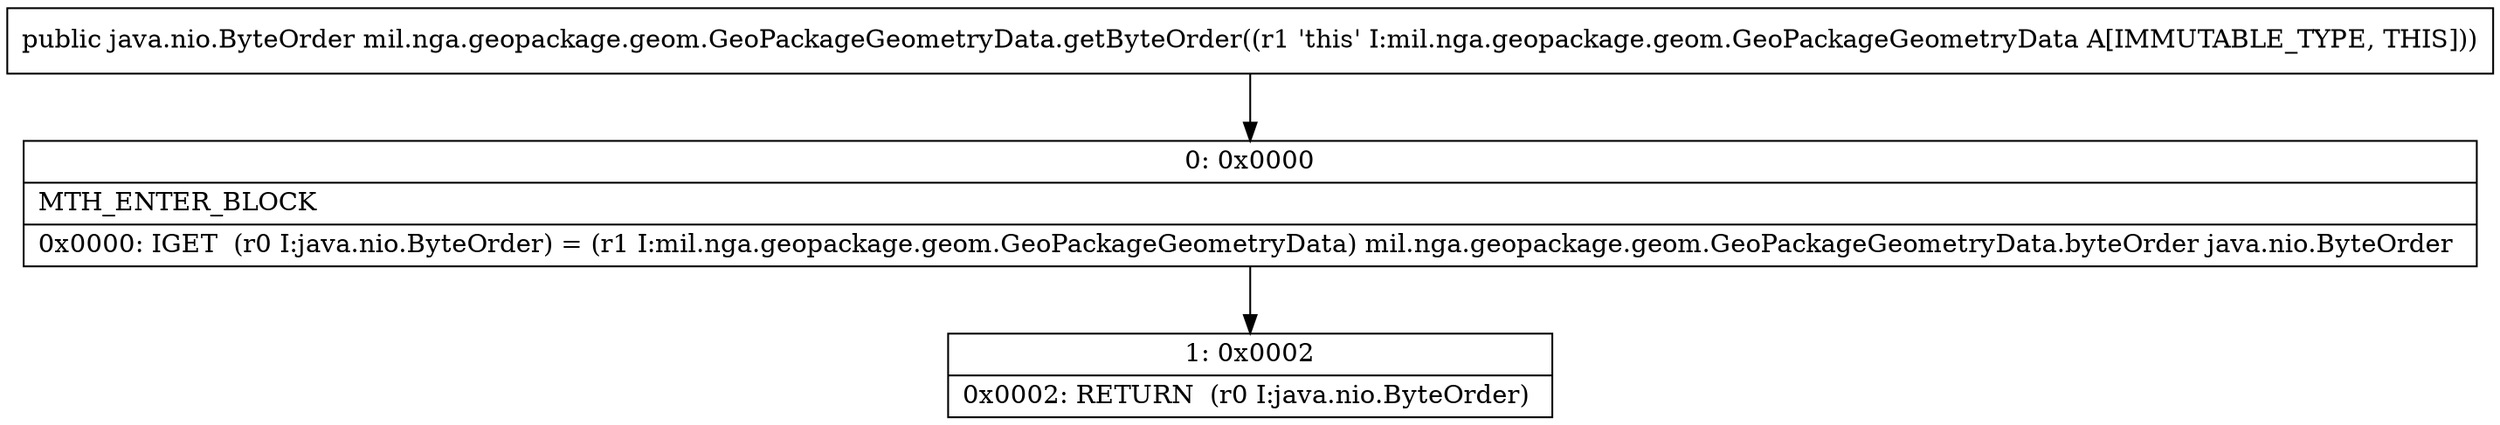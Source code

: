 digraph "CFG formil.nga.geopackage.geom.GeoPackageGeometryData.getByteOrder()Ljava\/nio\/ByteOrder;" {
Node_0 [shape=record,label="{0\:\ 0x0000|MTH_ENTER_BLOCK\l|0x0000: IGET  (r0 I:java.nio.ByteOrder) = (r1 I:mil.nga.geopackage.geom.GeoPackageGeometryData) mil.nga.geopackage.geom.GeoPackageGeometryData.byteOrder java.nio.ByteOrder \l}"];
Node_1 [shape=record,label="{1\:\ 0x0002|0x0002: RETURN  (r0 I:java.nio.ByteOrder) \l}"];
MethodNode[shape=record,label="{public java.nio.ByteOrder mil.nga.geopackage.geom.GeoPackageGeometryData.getByteOrder((r1 'this' I:mil.nga.geopackage.geom.GeoPackageGeometryData A[IMMUTABLE_TYPE, THIS])) }"];
MethodNode -> Node_0;
Node_0 -> Node_1;
}

